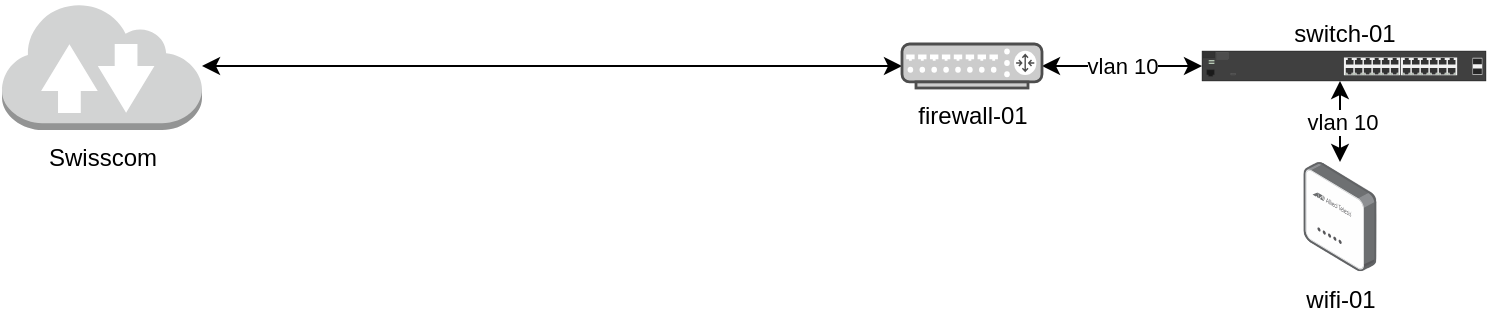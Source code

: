 <mxfile version="21.0.2" type="device"><diagram id="b6ezudLEMjEVSUdVGraq" name="Page-1"><mxGraphModel dx="1274" dy="658" grid="1" gridSize="10" guides="1" tooltips="1" connect="1" arrows="1" fold="1" page="0" pageScale="1" pageWidth="827" pageHeight="1169" math="0" shadow="0"><root><mxCell id="0"/><mxCell id="1" parent="0"/><mxCell id="zR5qEHs_aoHfr4XfOAKe-11" value="switch-01" style="html=1;verticalLabelPosition=top;verticalAlign=bottom;outlineConnect=0;shadow=0;dashed=0;shape=mxgraph.rack.hpe_aruba.switches.j9856a_2530_24g_2sfpplus_switch;labelPosition=center;align=center;" parent="1" vertex="1"><mxGeometry x="640" y="64.5" width="142" height="15" as="geometry"/></mxCell><mxCell id="zR5qEHs_aoHfr4XfOAKe-27" value="Swisscom" style="outlineConnect=0;dashed=0;verticalLabelPosition=bottom;verticalAlign=top;align=center;html=1;shape=mxgraph.aws3.internet_2;fillColor=#D2D3D3;gradientColor=none;" parent="1" vertex="1"><mxGeometry x="40" y="40" width="100" height="64" as="geometry"/></mxCell><mxCell id="zR5qEHs_aoHfr4XfOAKe-33" value="" style="edgeStyle=orthogonalEdgeStyle;rounded=0;orthogonalLoop=1;jettySize=auto;html=1;fontColor=#000000;startArrow=classic;startFill=1;" parent="1" source="zR5qEHs_aoHfr4XfOAKe-27" target="zR5qEHs_aoHfr4XfOAKe-31" edge="1"><mxGeometry relative="1" as="geometry"><mxPoint x="410" y="72" as="sourcePoint"/></mxGeometry></mxCell><mxCell id="zR5qEHs_aoHfr4XfOAKe-34" value="vlan 10" style="edgeStyle=orthogonalEdgeStyle;rounded=0;orthogonalLoop=1;jettySize=auto;html=1;fontColor=#000000;startArrow=classic;startFill=1;" parent="1" source="zR5qEHs_aoHfr4XfOAKe-31" target="zR5qEHs_aoHfr4XfOAKe-11" edge="1"><mxGeometry relative="1" as="geometry"/></mxCell><mxCell id="zR5qEHs_aoHfr4XfOAKe-31" value="firewall-01" style="fontColor=#000000;verticalAlign=top;verticalLabelPosition=bottom;labelPosition=center;align=center;html=1;outlineConnect=0;fillColor=#CCCCCC;strokeColor=#4D4D4D;gradientColor=none;gradientDirection=north;strokeWidth=2;shape=mxgraph.networks.router;" parent="1" vertex="1"><mxGeometry x="490" y="61" width="70" height="22" as="geometry"/></mxCell><mxCell id="ecfCcJMD-5Keg70C-_XT-2" value="vlan 10" style="edgeStyle=orthogonalEdgeStyle;rounded=0;orthogonalLoop=1;jettySize=auto;html=1;startArrow=classic;startFill=1;" parent="1" source="ecfCcJMD-5Keg70C-_XT-1" edge="1"><mxGeometry relative="1" as="geometry"><mxPoint x="709" y="79.5" as="targetPoint"/></mxGeometry></mxCell><mxCell id="ecfCcJMD-5Keg70C-_XT-1" value="wifi-01" style="points=[];aspect=fixed;html=1;align=center;shadow=0;dashed=0;image;image=img/lib/allied_telesis/wireless/Access_Point_Indoor.svg;" parent="1" vertex="1"><mxGeometry x="690.7" y="120" width="36.6" height="54.6" as="geometry"/></mxCell></root></mxGraphModel></diagram></mxfile>